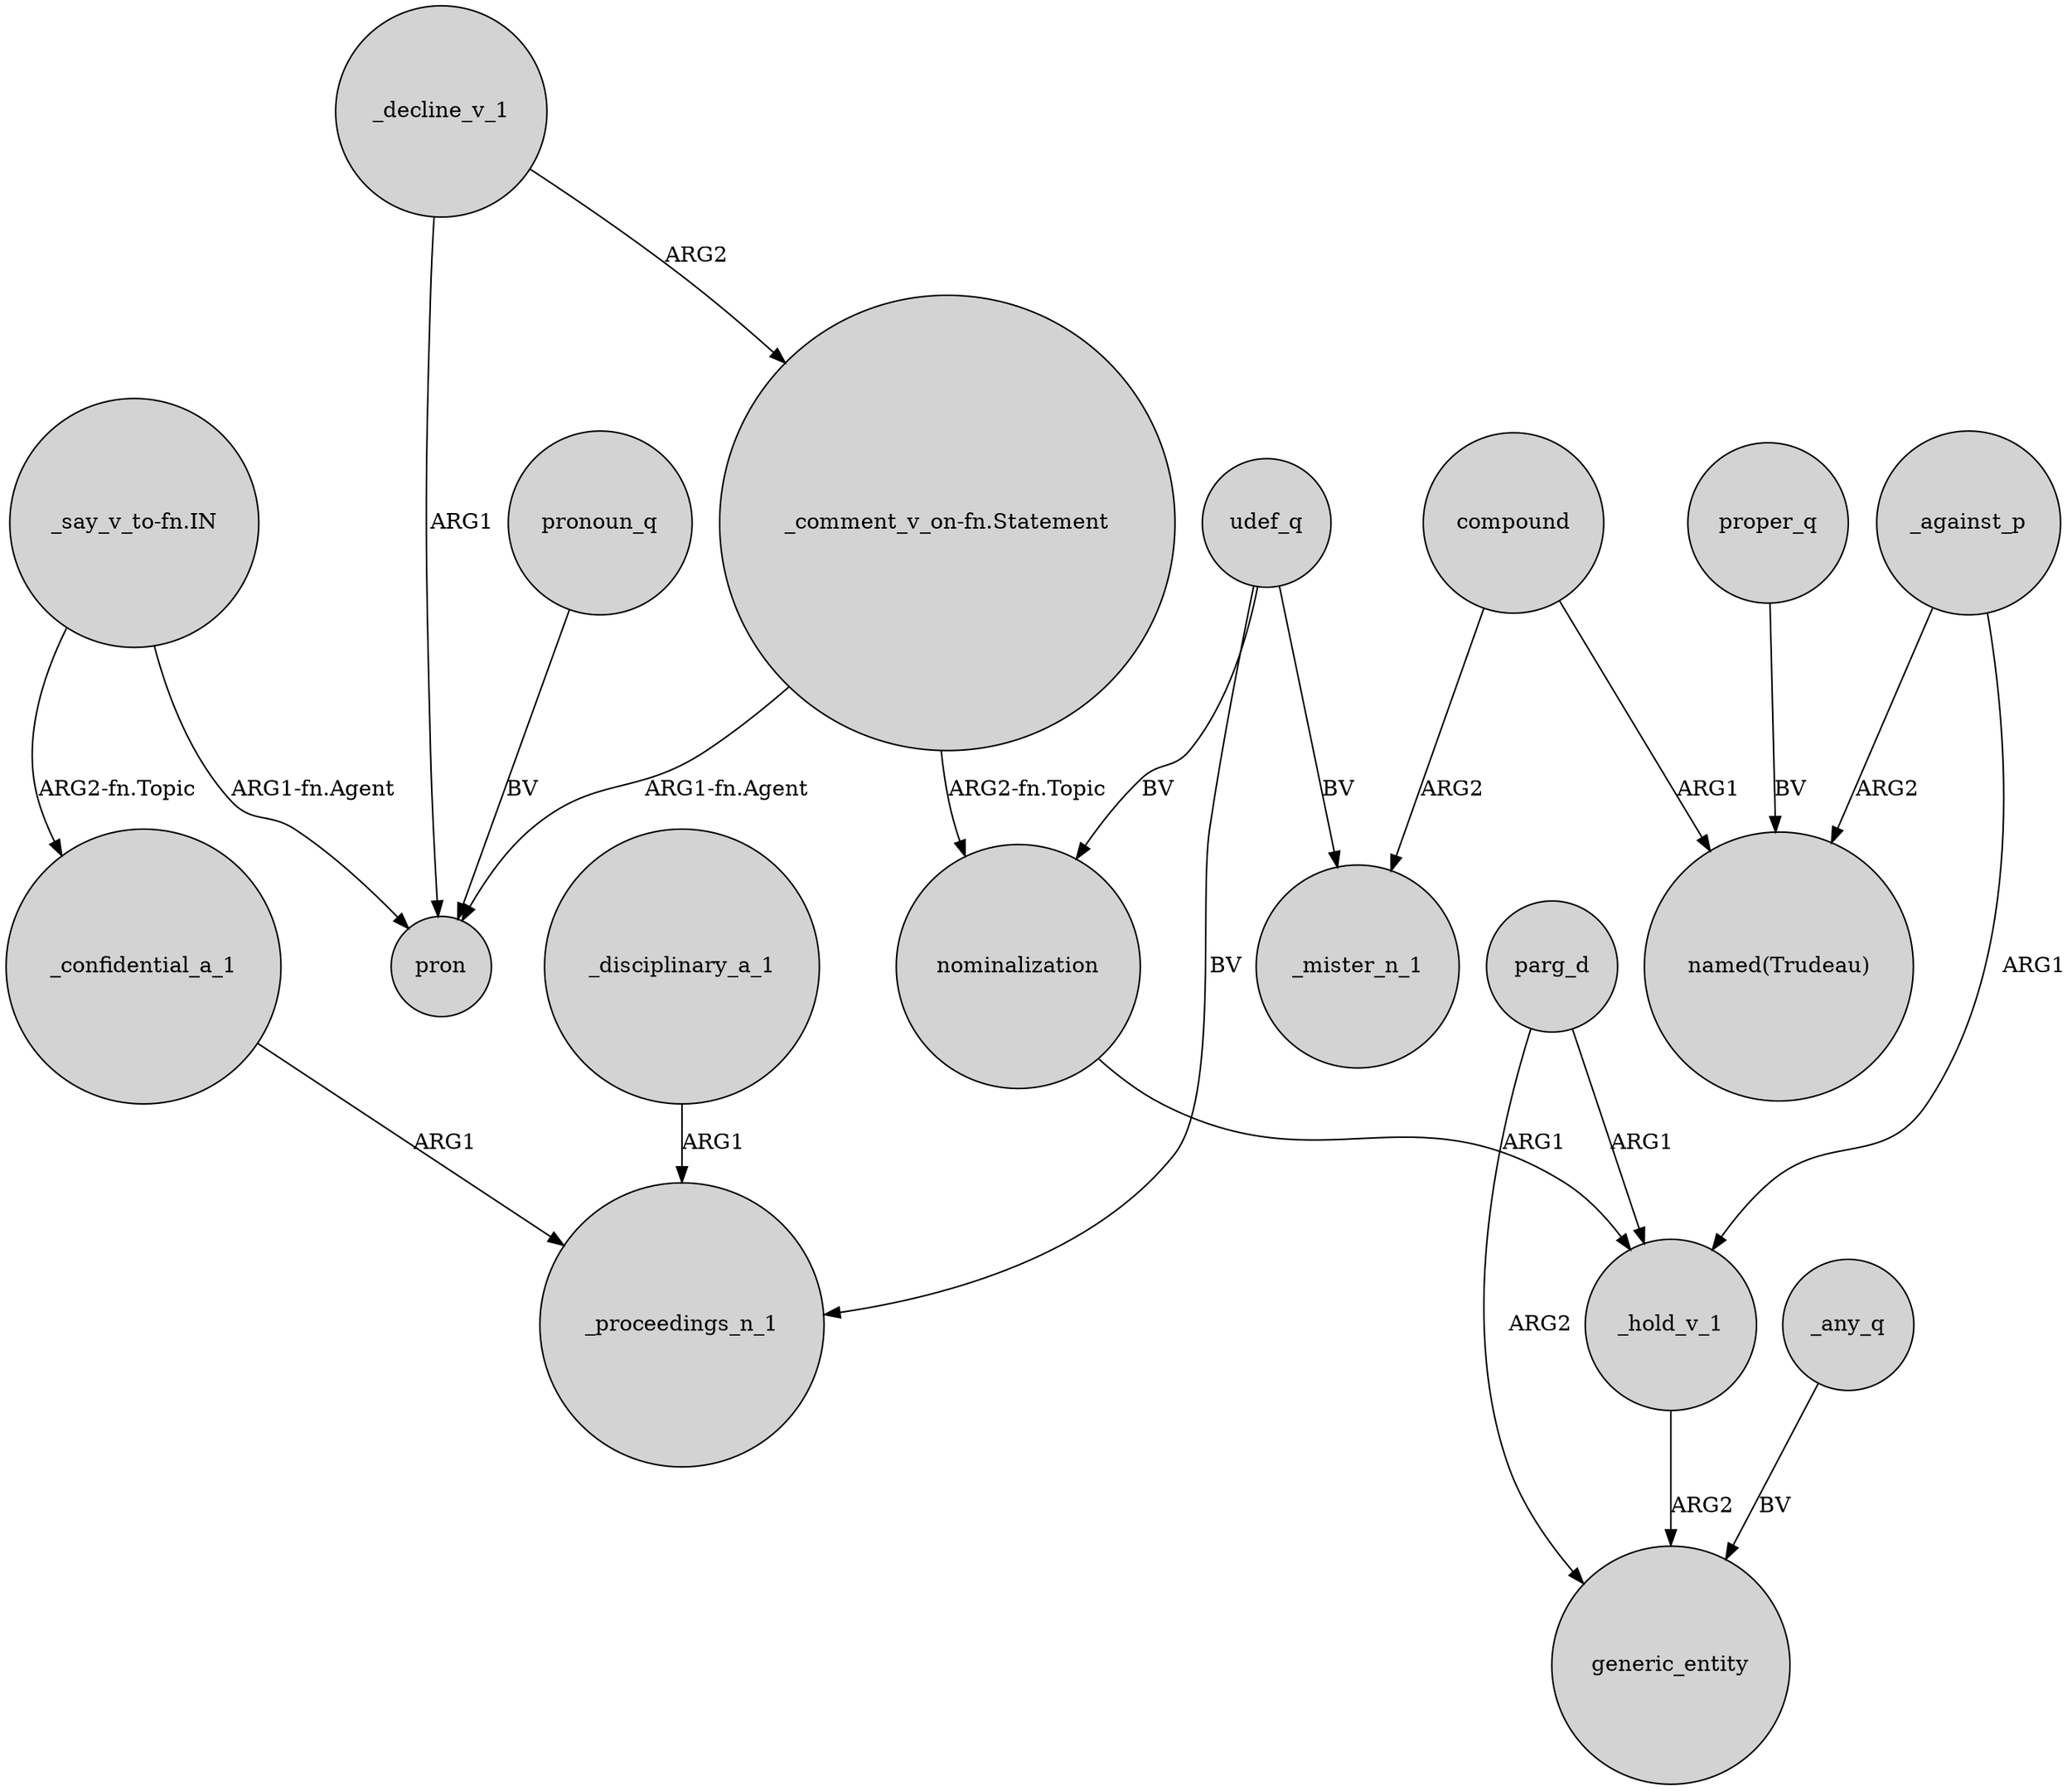 digraph {
	node [shape=circle style=filled]
	_decline_v_1 -> pron [label=ARG1]
	_confidential_a_1 -> _proceedings_n_1 [label=ARG1]
	"_say_v_to-fn.IN" -> _confidential_a_1 [label="ARG2-fn.Topic"]
	parg_d -> generic_entity [label=ARG2]
	compound -> _mister_n_1 [label=ARG2]
	udef_q -> _mister_n_1 [label=BV]
	_hold_v_1 -> generic_entity [label=ARG2]
	parg_d -> _hold_v_1 [label=ARG1]
	"_comment_v_on-fn.Statement" -> nominalization [label="ARG2-fn.Topic"]
	_decline_v_1 -> "_comment_v_on-fn.Statement" [label=ARG2]
	pronoun_q -> pron [label=BV]
	_against_p -> "named(Trudeau)" [label=ARG2]
	compound -> "named(Trudeau)" [label=ARG1]
	udef_q -> nominalization [label=BV]
	"_say_v_to-fn.IN" -> pron [label="ARG1-fn.Agent"]
	_any_q -> generic_entity [label=BV]
	nominalization -> _hold_v_1 [label=ARG1]
	"_comment_v_on-fn.Statement" -> pron [label="ARG1-fn.Agent"]
	udef_q -> _proceedings_n_1 [label=BV]
	_disciplinary_a_1 -> _proceedings_n_1 [label=ARG1]
	_against_p -> _hold_v_1 [label=ARG1]
	proper_q -> "named(Trudeau)" [label=BV]
}
